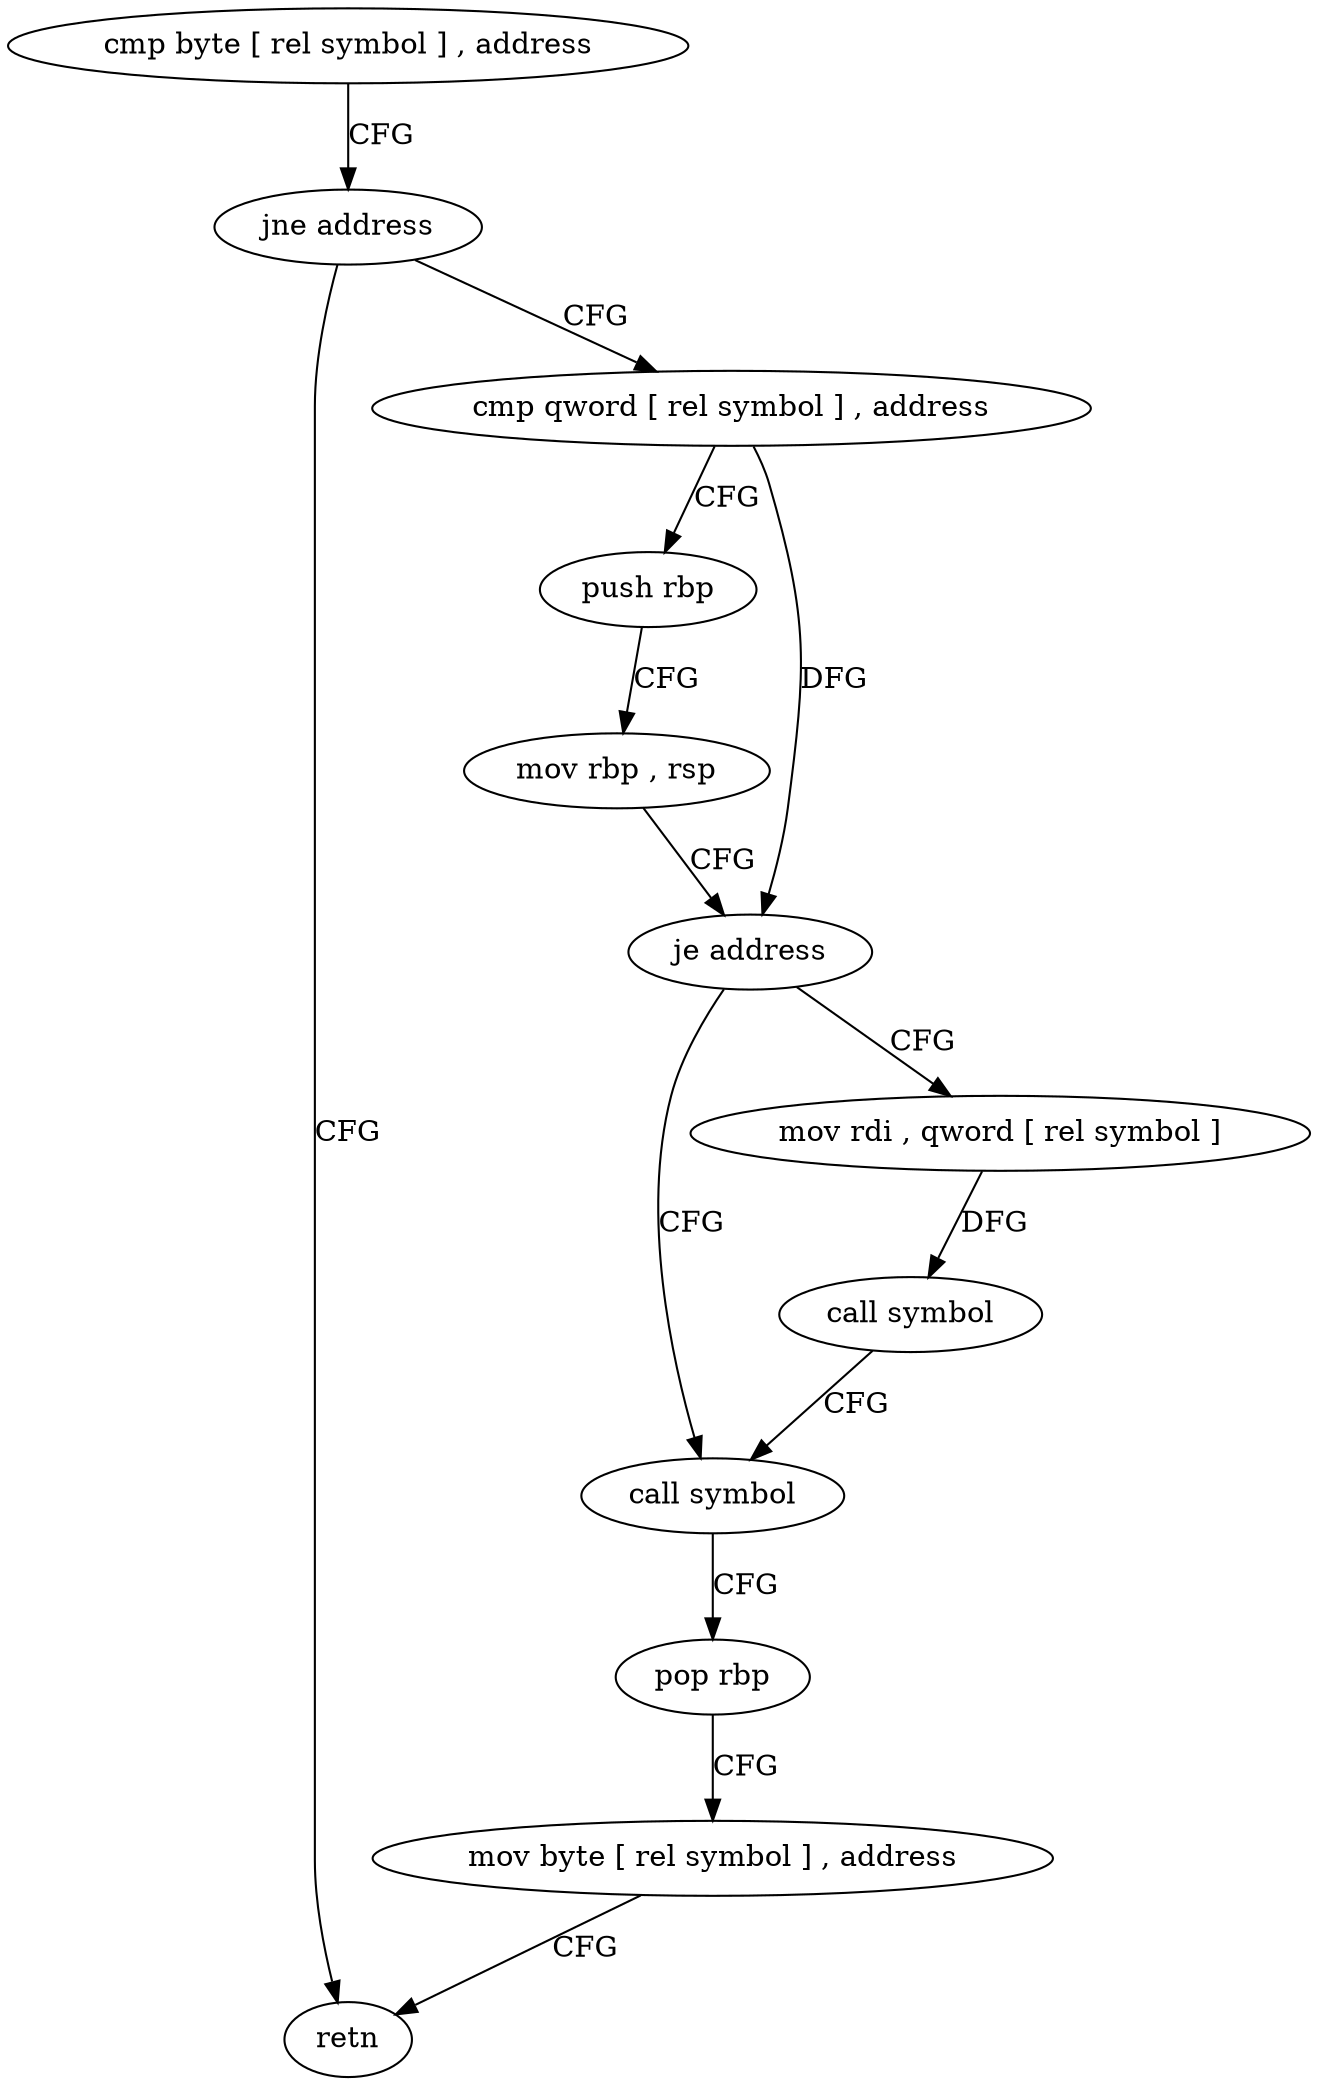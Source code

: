 digraph "func" {
"73136" [label = "cmp byte [ rel symbol ] , address" ]
"73143" [label = "jne address" ]
"73184" [label = "retn" ]
"73145" [label = "cmp qword [ rel symbol ] , address" ]
"73153" [label = "push rbp" ]
"73154" [label = "mov rbp , rsp" ]
"73157" [label = "je address" ]
"73171" [label = "call symbol" ]
"73159" [label = "mov rdi , qword [ rel symbol ]" ]
"73176" [label = "pop rbp" ]
"73177" [label = "mov byte [ rel symbol ] , address" ]
"73166" [label = "call symbol" ]
"73136" -> "73143" [ label = "CFG" ]
"73143" -> "73184" [ label = "CFG" ]
"73143" -> "73145" [ label = "CFG" ]
"73145" -> "73153" [ label = "CFG" ]
"73145" -> "73157" [ label = "DFG" ]
"73153" -> "73154" [ label = "CFG" ]
"73154" -> "73157" [ label = "CFG" ]
"73157" -> "73171" [ label = "CFG" ]
"73157" -> "73159" [ label = "CFG" ]
"73171" -> "73176" [ label = "CFG" ]
"73159" -> "73166" [ label = "DFG" ]
"73176" -> "73177" [ label = "CFG" ]
"73177" -> "73184" [ label = "CFG" ]
"73166" -> "73171" [ label = "CFG" ]
}
